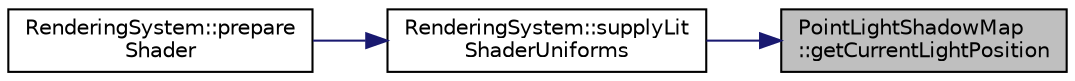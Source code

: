 digraph "PointLightShadowMap::getCurrentLightPosition"
{
 // INTERACTIVE_SVG=YES
 // LATEX_PDF_SIZE
  edge [fontname="Helvetica",fontsize="10",labelfontname="Helvetica",labelfontsize="10"];
  node [fontname="Helvetica",fontsize="10",shape=record];
  rankdir="RL";
  Node1 [label="PointLightShadowMap\l::getCurrentLightPosition",height=0.2,width=0.4,color="black", fillcolor="grey75", style="filled", fontcolor="black",tooltip=" "];
  Node1 -> Node2 [dir="back",color="midnightblue",fontsize="10",style="solid",fontname="Helvetica"];
  Node2 [label="RenderingSystem::supplyLit\lShaderUniforms",height=0.2,width=0.4,color="black", fillcolor="white", style="filled",URL="$d8/d31/class_rendering_system.html#a5174d014f3eaf6bbc2a3ac03a9029d76",tooltip=" "];
  Node2 -> Node3 [dir="back",color="midnightblue",fontsize="10",style="solid",fontname="Helvetica"];
  Node3 [label="RenderingSystem::prepare\lShader",height=0.2,width=0.4,color="black", fillcolor="white", style="filled",URL="$d8/d31/class_rendering_system.html#a167a571527b6f44e8c4bf45f383500be",tooltip=" "];
}
